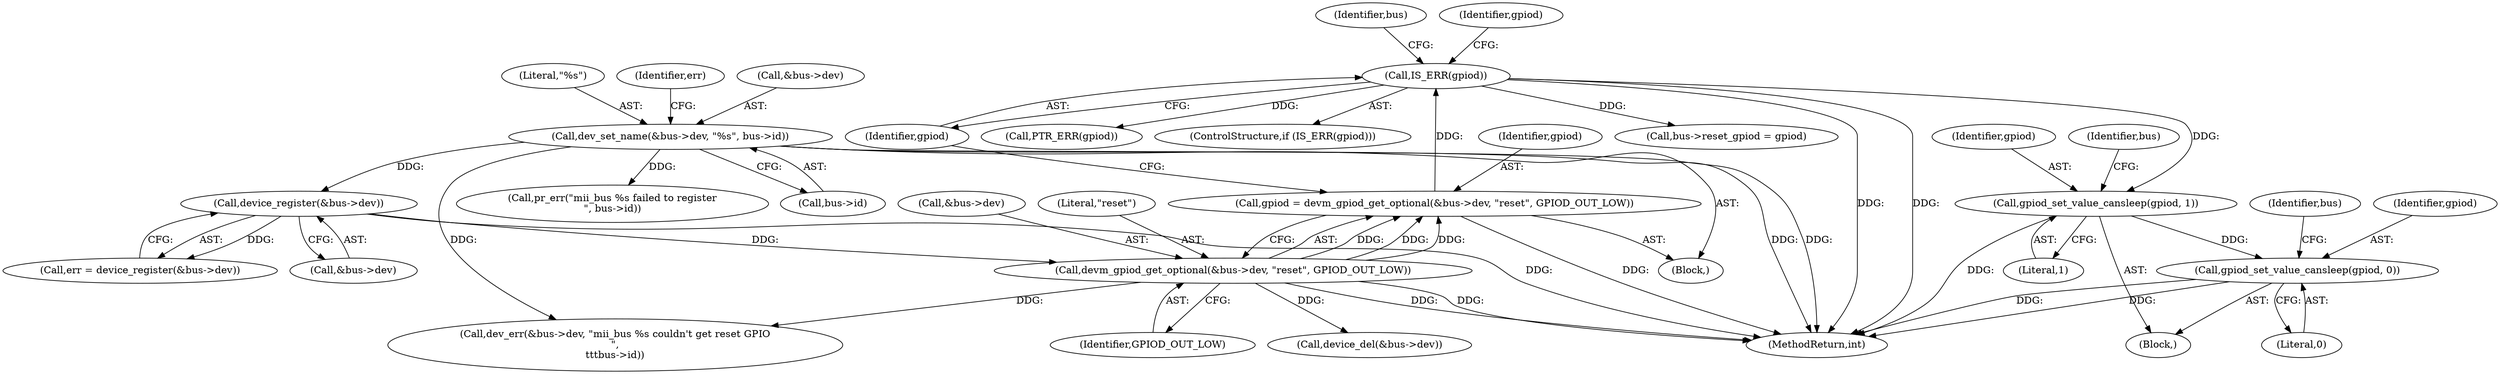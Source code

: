 digraph "0_linux_6ff7b060535e87c2ae14dd8548512abfdda528fb@API" {
"1000248" [label="(Call,gpiod_set_value_cansleep(gpiod, 0))"];
"1000241" [label="(Call,gpiod_set_value_cansleep(gpiod, 1))"];
"1000212" [label="(Call,IS_ERR(gpiod))"];
"1000202" [label="(Call,gpiod = devm_gpiod_get_optional(&bus->dev, \"reset\", GPIOD_OUT_LOW))"];
"1000204" [label="(Call,devm_gpiod_get_optional(&bus->dev, \"reset\", GPIOD_OUT_LOW))"];
"1000181" [label="(Call,device_register(&bus->dev))"];
"1000170" [label="(Call,dev_set_name(&bus->dev, \"%s\", bus->id))"];
"1000182" [label="(Call,&bus->dev)"];
"1000242" [label="(Identifier,gpiod)"];
"1000175" [label="(Literal,\"%s\")"];
"1000250" [label="(Literal,0)"];
"1000243" [label="(Literal,1)"];
"1000345" [label="(Call,device_del(&bus->dev))"];
"1000246" [label="(Identifier,bus)"];
"1000212" [label="(Call,IS_ERR(gpiod))"];
"1000215" [label="(Call,dev_err(&bus->dev, \"mii_bus %s couldn't get reset GPIO\n\",\n\t\t\tbus->id))"];
"1000249" [label="(Identifier,gpiod)"];
"1000180" [label="(Identifier,err)"];
"1000205" [label="(Call,&bus->dev)"];
"1000248" [label="(Call,gpiod_set_value_cansleep(gpiod, 0))"];
"1000213" [label="(Identifier,gpiod)"];
"1000204" [label="(Call,devm_gpiod_get_optional(&bus->dev, \"reset\", GPIOD_OUT_LOW))"];
"1000171" [label="(Call,&bus->dev)"];
"1000210" [label="(Identifier,GPIOD_OUT_LOW)"];
"1000189" [label="(Call,pr_err(\"mii_bus %s failed to register\n\", bus->id))"];
"1000203" [label="(Identifier,gpiod)"];
"1000230" [label="(Call,PTR_ERR(gpiod))"];
"1000211" [label="(ControlStructure,if (IS_ERR(gpiod)))"];
"1000235" [label="(Block,)"];
"1000202" [label="(Call,gpiod = devm_gpiod_get_optional(&bus->dev, \"reset\", GPIOD_OUT_LOW))"];
"1000241" [label="(Call,gpiod_set_value_cansleep(gpiod, 1))"];
"1000253" [label="(Identifier,bus)"];
"1000179" [label="(Call,err = device_register(&bus->dev))"];
"1000176" [label="(Call,bus->id)"];
"1000170" [label="(Call,dev_set_name(&bus->dev, \"%s\", bus->id))"];
"1000218" [label="(Identifier,bus)"];
"1000234" [label="(Identifier,gpiod)"];
"1000105" [label="(Block,)"];
"1000209" [label="(Literal,\"reset\")"];
"1000352" [label="(MethodReturn,int)"];
"1000236" [label="(Call,bus->reset_gpiod = gpiod)"];
"1000181" [label="(Call,device_register(&bus->dev))"];
"1000248" -> "1000235"  [label="AST: "];
"1000248" -> "1000250"  [label="CFG: "];
"1000249" -> "1000248"  [label="AST: "];
"1000250" -> "1000248"  [label="AST: "];
"1000253" -> "1000248"  [label="CFG: "];
"1000248" -> "1000352"  [label="DDG: "];
"1000248" -> "1000352"  [label="DDG: "];
"1000241" -> "1000248"  [label="DDG: "];
"1000241" -> "1000235"  [label="AST: "];
"1000241" -> "1000243"  [label="CFG: "];
"1000242" -> "1000241"  [label="AST: "];
"1000243" -> "1000241"  [label="AST: "];
"1000246" -> "1000241"  [label="CFG: "];
"1000241" -> "1000352"  [label="DDG: "];
"1000212" -> "1000241"  [label="DDG: "];
"1000212" -> "1000211"  [label="AST: "];
"1000212" -> "1000213"  [label="CFG: "];
"1000213" -> "1000212"  [label="AST: "];
"1000218" -> "1000212"  [label="CFG: "];
"1000234" -> "1000212"  [label="CFG: "];
"1000212" -> "1000352"  [label="DDG: "];
"1000212" -> "1000352"  [label="DDG: "];
"1000202" -> "1000212"  [label="DDG: "];
"1000212" -> "1000230"  [label="DDG: "];
"1000212" -> "1000236"  [label="DDG: "];
"1000202" -> "1000105"  [label="AST: "];
"1000202" -> "1000204"  [label="CFG: "];
"1000203" -> "1000202"  [label="AST: "];
"1000204" -> "1000202"  [label="AST: "];
"1000213" -> "1000202"  [label="CFG: "];
"1000202" -> "1000352"  [label="DDG: "];
"1000204" -> "1000202"  [label="DDG: "];
"1000204" -> "1000202"  [label="DDG: "];
"1000204" -> "1000202"  [label="DDG: "];
"1000204" -> "1000210"  [label="CFG: "];
"1000205" -> "1000204"  [label="AST: "];
"1000209" -> "1000204"  [label="AST: "];
"1000210" -> "1000204"  [label="AST: "];
"1000204" -> "1000352"  [label="DDG: "];
"1000204" -> "1000352"  [label="DDG: "];
"1000181" -> "1000204"  [label="DDG: "];
"1000204" -> "1000215"  [label="DDG: "];
"1000204" -> "1000345"  [label="DDG: "];
"1000181" -> "1000179"  [label="AST: "];
"1000181" -> "1000182"  [label="CFG: "];
"1000182" -> "1000181"  [label="AST: "];
"1000179" -> "1000181"  [label="CFG: "];
"1000181" -> "1000352"  [label="DDG: "];
"1000181" -> "1000179"  [label="DDG: "];
"1000170" -> "1000181"  [label="DDG: "];
"1000170" -> "1000105"  [label="AST: "];
"1000170" -> "1000176"  [label="CFG: "];
"1000171" -> "1000170"  [label="AST: "];
"1000175" -> "1000170"  [label="AST: "];
"1000176" -> "1000170"  [label="AST: "];
"1000180" -> "1000170"  [label="CFG: "];
"1000170" -> "1000352"  [label="DDG: "];
"1000170" -> "1000352"  [label="DDG: "];
"1000170" -> "1000189"  [label="DDG: "];
"1000170" -> "1000215"  [label="DDG: "];
}
